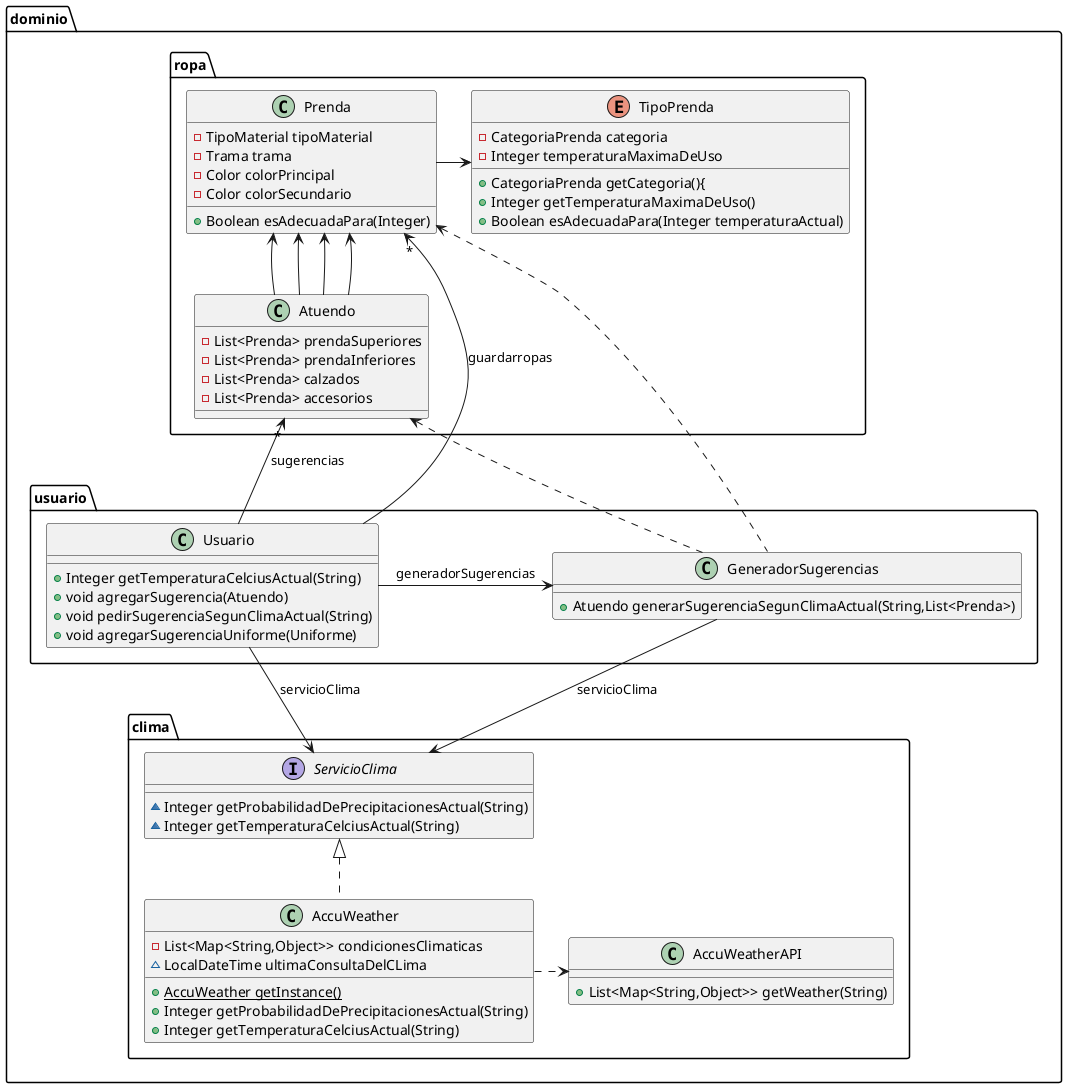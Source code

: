 @startuml
class dominio.clima.AccuWeatherAPI {
+ List<Map<String,Object>> getWeather(String)
}
class dominio.usuario.Usuario {
+ Integer getTemperaturaCelciusActual(String)
+ void agregarSugerencia(Atuendo)
+ void pedirSugerenciaSegunClimaActual(String)
+ void agregarSugerenciaUniforme(Uniforme)
}
class dominio.clima.AccuWeather {
- List<Map<String,Object>> condicionesClimaticas
~ LocalDateTime ultimaConsultaDelCLima
+ {static} AccuWeather getInstance()
+ Integer getProbabilidadDePrecipitacionesActual(String)
+ Integer getTemperaturaCelciusActual(String)
}
class dominio.usuario.GeneradorSugerencias {
+ Atuendo generarSugerenciaSegunClimaActual(String,List<Prenda>)
}
interface dominio.clima.ServicioClima {
~ Integer getProbabilidadDePrecipitacionesActual(String)
~ Integer getTemperaturaCelciusActual(String)
}
class dominio.ropa.Prenda {
- TipoMaterial tipoMaterial
- Trama trama
- Color colorPrincipal
- Color colorSecundario
+ Boolean esAdecuadaPara(Integer)
}
class dominio.ropa.Atuendo {
- List<Prenda> prendaSuperiores
- List<Prenda> prendaInferiores
- List<Prenda> calzados
- List<Prenda> accesorios
}
enum dominio.ropa.TipoPrenda {
- CategoriaPrenda categoria
- Integer temperaturaMaximaDeUso
+ CategoriaPrenda getCategoria(){
+ Integer getTemperaturaMaximaDeUso()
+ Boolean esAdecuadaPara(Integer temperaturaActual)
}

dominio.ropa.TipoPrenda <--left dominio.ropa.Prenda

dominio.ropa.Prenda <-- dominio.ropa.Atuendo
dominio.ropa.Prenda <-- dominio.ropa.Atuendo
dominio.ropa.Prenda <-- dominio.ropa.Atuendo
dominio.ropa.Prenda <-- dominio.ropa.Atuendo

dominio.ropa.Prenda "*" <-- dominio.usuario.Usuario: guardarropas
dominio.ropa.Atuendo "*" <-- dominio.usuario.Usuario: sugerencias
dominio.usuario.GeneradorSugerencias <--left dominio.usuario.Usuario: generadorSugerencias
dominio.clima.ServicioClima <--up dominio.usuario.Usuario: servicioClima
dominio.clima.ServicioClima <--up dominio.usuario.GeneradorSugerencias: servicioClima
dominio.ropa.Atuendo <.. dominio.usuario.GeneradorSugerencias
dominio.ropa.Prenda <.. dominio.usuario.GeneradorSugerencias

dominio.clima.ServicioClima <|.. dominio.clima.AccuWeather
dominio.clima.AccuWeatherAPI <..left dominio.clima.AccuWeather

@enduml